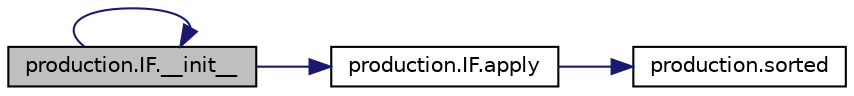 digraph "production.IF.__init__"
{
  edge [fontname="Helvetica",fontsize="10",labelfontname="Helvetica",labelfontsize="10"];
  node [fontname="Helvetica",fontsize="10",shape=record];
  rankdir="LR";
  Node1 [label="production.IF.__init__",height=0.2,width=0.4,color="black", fillcolor="grey75", style="filled", fontcolor="black"];
  Node1 -> Node2 [color="midnightblue",fontsize="10",style="solid",fontname="Helvetica"];
  Node2 [label="production.IF.apply",height=0.2,width=0.4,color="black", fillcolor="white", style="filled",URL="$classproduction_1_1_i_f.html#a8d8249f6e0329407f77f23f9eede1342"];
  Node2 -> Node3 [color="midnightblue",fontsize="10",style="solid",fontname="Helvetica"];
  Node3 [label="production.sorted",height=0.2,width=0.4,color="black", fillcolor="white", style="filled",URL="$namespaceproduction.html#a7ac92e37cfa2c93a658d6ff66237a0fd"];
  Node1 -> Node1 [color="midnightblue",fontsize="10",style="solid",fontname="Helvetica"];
}

